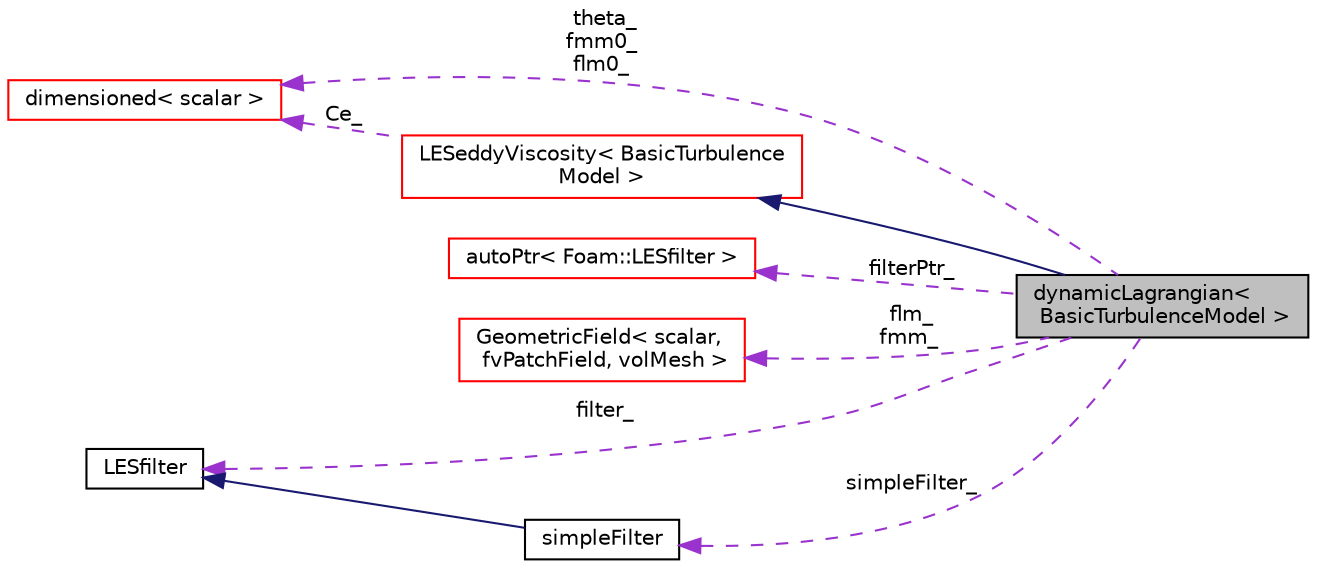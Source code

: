 digraph "dynamicLagrangian&lt; BasicTurbulenceModel &gt;"
{
  bgcolor="transparent";
  edge [fontname="Helvetica",fontsize="10",labelfontname="Helvetica",labelfontsize="10"];
  node [fontname="Helvetica",fontsize="10",shape=record];
  rankdir="LR";
  Node1 [label="dynamicLagrangian\<\l BasicTurbulenceModel \>",height=0.2,width=0.4,color="black", fillcolor="grey75", style="filled", fontcolor="black"];
  Node2 -> Node1 [dir="back",color="midnightblue",fontsize="10",style="solid",fontname="Helvetica"];
  Node2 [label="LESeddyViscosity\< BasicTurbulence\lModel \>",height=0.2,width=0.4,color="red",URL="$a01323.html",tooltip="Eddy viscosity LES SGS model base class. "];
  Node3 -> Node2 [dir="back",color="darkorchid3",fontsize="10",style="dashed",label=" Ce_" ,fontname="Helvetica"];
  Node3 [label="dimensioned\< scalar \>",height=0.2,width=0.4,color="red",URL="$a00540.html"];
  Node4 -> Node1 [dir="back",color="darkorchid3",fontsize="10",style="dashed",label=" filterPtr_" ,fontname="Helvetica"];
  Node4 [label="autoPtr\< Foam::LESfilter \>",height=0.2,width=0.4,color="red",URL="$a00085.html"];
  Node5 -> Node1 [dir="back",color="darkorchid3",fontsize="10",style="dashed",label=" flm_\nfmm_" ,fontname="Helvetica"];
  Node5 [label="GeometricField\< scalar,\l fvPatchField, volMesh \>",height=0.2,width=0.4,color="red",URL="$a00937.html"];
  Node6 -> Node1 [dir="back",color="darkorchid3",fontsize="10",style="dashed",label=" filter_" ,fontname="Helvetica"];
  Node6 [label="LESfilter",height=0.2,width=0.4,color="black",URL="$a01324.html",tooltip="Abstract class for LES filters. "];
  Node7 -> Node1 [dir="back",color="darkorchid3",fontsize="10",style="dashed",label=" simpleFilter_" ,fontname="Helvetica"];
  Node7 [label="simpleFilter",height=0.2,width=0.4,color="black",URL="$a02385.html",tooltip="Simple top-hat filter used in dynamic LES models. "];
  Node6 -> Node7 [dir="back",color="midnightblue",fontsize="10",style="solid",fontname="Helvetica"];
  Node3 -> Node1 [dir="back",color="darkorchid3",fontsize="10",style="dashed",label=" theta_\nfmm0_\nflm0_" ,fontname="Helvetica"];
}
